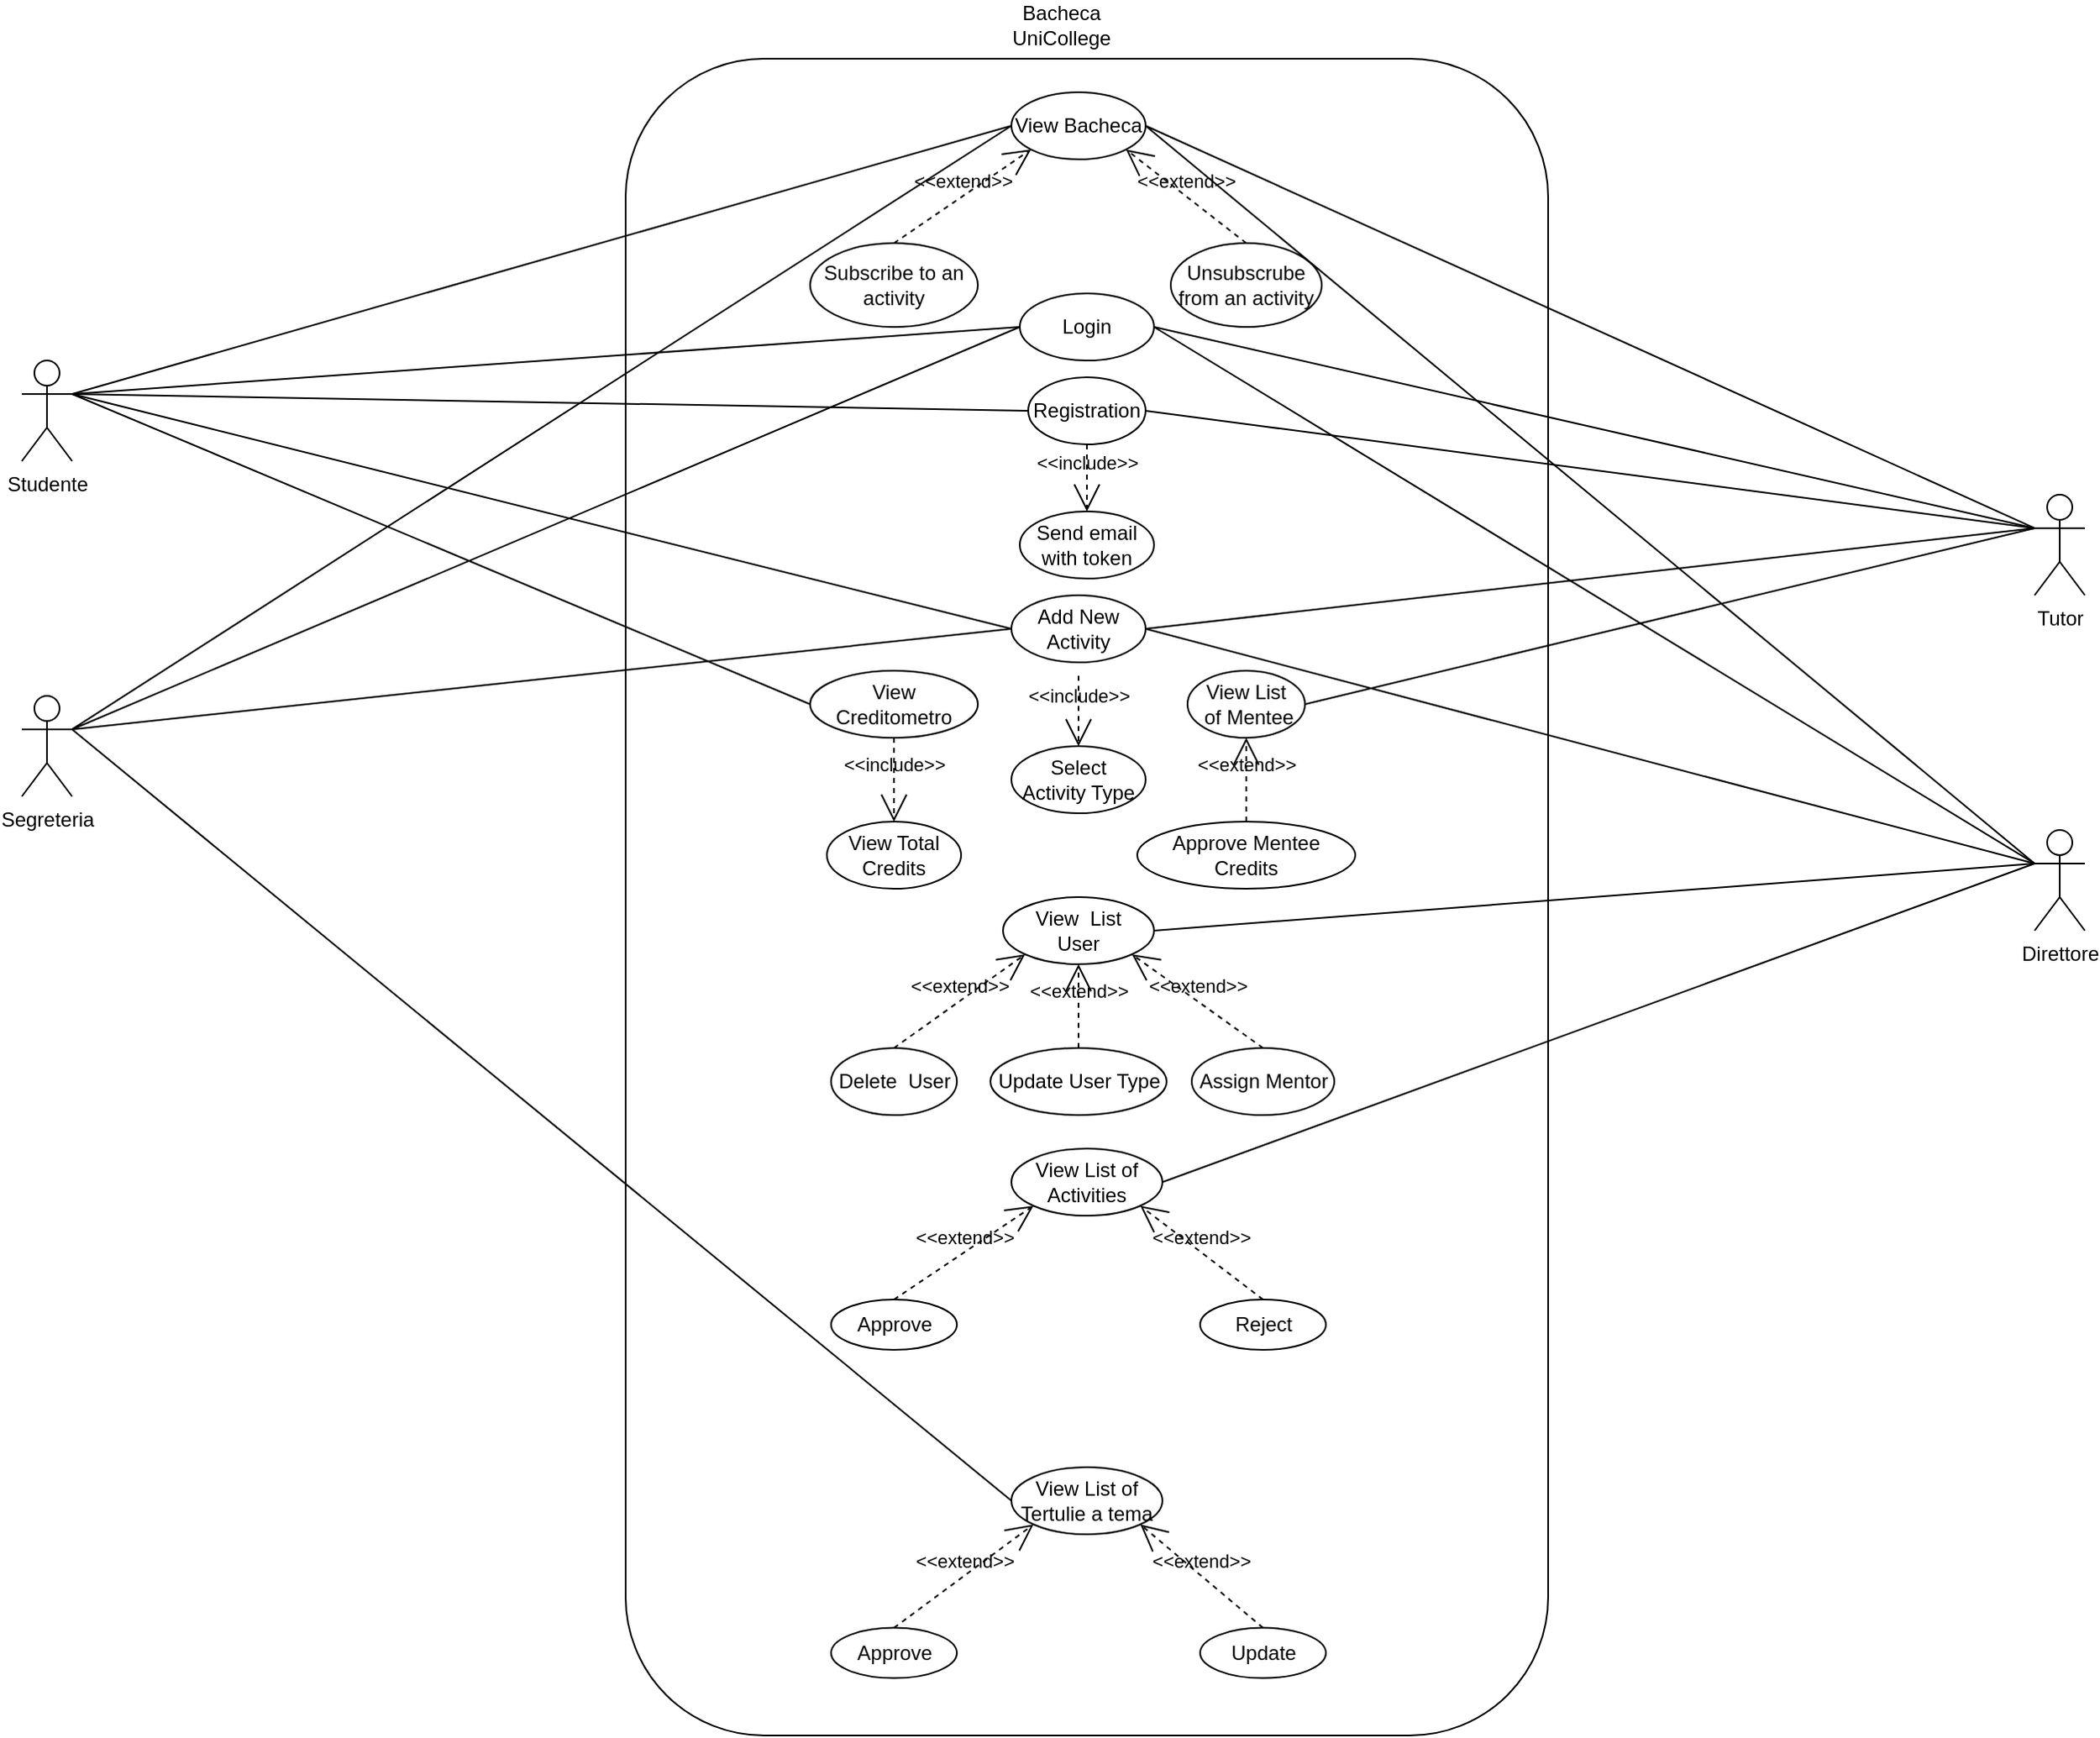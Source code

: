 <mxfile version="15.3.5" type="device"><diagram id="BMMEugfBzBJH4eRr0vWk" name="Page-1"><mxGraphModel dx="2036" dy="578" grid="1" gridSize="10" guides="1" tooltips="1" connect="1" arrows="1" fold="1" page="1" pageScale="1" pageWidth="850" pageHeight="1100" math="0" shadow="0"><root><mxCell id="0"/><mxCell id="1" parent="0"/><mxCell id="pIANxsHB5krINgMRiZ-C-1" value="Studente" style="shape=umlActor;verticalLabelPosition=bottom;verticalAlign=top;html=1;outlineConnect=0;hachureGap=4;pointerEvents=0;" vertex="1" parent="1"><mxGeometry x="-240" y="300" width="30" height="60" as="geometry"/></mxCell><mxCell id="pIANxsHB5krINgMRiZ-C-4" value="" style="rounded=1;whiteSpace=wrap;html=1;hachureGap=4;pointerEvents=0;" vertex="1" parent="1"><mxGeometry x="120" y="120" width="550" height="1000" as="geometry"/></mxCell><mxCell id="pIANxsHB5krINgMRiZ-C-5" value="Bacheca UniCollege" style="text;html=1;strokeColor=none;fillColor=none;align=center;verticalAlign=middle;whiteSpace=wrap;rounded=0;hachureGap=4;pointerEvents=0;" vertex="1" parent="1"><mxGeometry x="335" y="90" width="90" height="20" as="geometry"/></mxCell><mxCell id="pIANxsHB5krINgMRiZ-C-6" value="View Bacheca" style="ellipse;whiteSpace=wrap;html=1;hachureGap=4;pointerEvents=0;" vertex="1" parent="1"><mxGeometry x="350" y="140" width="80" height="40" as="geometry"/></mxCell><mxCell id="pIANxsHB5krINgMRiZ-C-7" value="Registration" style="ellipse;whiteSpace=wrap;html=1;hachureGap=4;pointerEvents=0;" vertex="1" parent="1"><mxGeometry x="360" y="310" width="70" height="40" as="geometry"/></mxCell><mxCell id="pIANxsHB5krINgMRiZ-C-8" value="Login" style="ellipse;whiteSpace=wrap;html=1;hachureGap=4;pointerEvents=0;" vertex="1" parent="1"><mxGeometry x="355" y="260" width="80" height="40" as="geometry"/></mxCell><mxCell id="pIANxsHB5krINgMRiZ-C-9" value="Add New Activity" style="ellipse;whiteSpace=wrap;html=1;hachureGap=4;pointerEvents=0;" vertex="1" parent="1"><mxGeometry x="350" y="440" width="80" height="40" as="geometry"/></mxCell><mxCell id="pIANxsHB5krINgMRiZ-C-10" value="View Creditometro" style="ellipse;whiteSpace=wrap;html=1;hachureGap=4;pointerEvents=0;" vertex="1" parent="1"><mxGeometry x="230" y="485" width="100" height="40" as="geometry"/></mxCell><mxCell id="pIANxsHB5krINgMRiZ-C-11" value="Tutor" style="shape=umlActor;verticalLabelPosition=bottom;verticalAlign=top;html=1;outlineConnect=0;hachureGap=4;pointerEvents=0;" vertex="1" parent="1"><mxGeometry x="960" y="380" width="30" height="60" as="geometry"/></mxCell><mxCell id="pIANxsHB5krINgMRiZ-C-14" value="" style="endArrow=none;html=1;startSize=14;endSize=14;sourcePerimeterSpacing=8;targetPerimeterSpacing=8;exitX=1;exitY=0.333;exitDx=0;exitDy=0;exitPerimeter=0;entryX=0;entryY=0.5;entryDx=0;entryDy=0;" edge="1" parent="1" source="pIANxsHB5krINgMRiZ-C-1" target="pIANxsHB5krINgMRiZ-C-6"><mxGeometry width="50" height="50" relative="1" as="geometry"><mxPoint x="400" y="270" as="sourcePoint"/><mxPoint x="450" y="220" as="targetPoint"/></mxGeometry></mxCell><mxCell id="pIANxsHB5krINgMRiZ-C-15" value="" style="endArrow=none;html=1;startSize=14;endSize=14;sourcePerimeterSpacing=8;targetPerimeterSpacing=8;entryX=0;entryY=0.333;entryDx=0;entryDy=0;entryPerimeter=0;exitX=1;exitY=0.5;exitDx=0;exitDy=0;" edge="1" parent="1" source="pIANxsHB5krINgMRiZ-C-6" target="pIANxsHB5krINgMRiZ-C-11"><mxGeometry width="50" height="50" relative="1" as="geometry"><mxPoint x="400" y="270" as="sourcePoint"/><mxPoint x="450" y="220" as="targetPoint"/></mxGeometry></mxCell><mxCell id="pIANxsHB5krINgMRiZ-C-16" value="" style="endArrow=none;html=1;startSize=14;endSize=14;sourcePerimeterSpacing=8;targetPerimeterSpacing=8;entryX=0;entryY=0.5;entryDx=0;entryDy=0;exitX=1;exitY=0.333;exitDx=0;exitDy=0;exitPerimeter=0;" edge="1" parent="1" source="pIANxsHB5krINgMRiZ-C-1" target="pIANxsHB5krINgMRiZ-C-9"><mxGeometry width="50" height="50" relative="1" as="geometry"><mxPoint x="160" y="180" as="sourcePoint"/><mxPoint x="350" y="160" as="targetPoint"/></mxGeometry></mxCell><mxCell id="pIANxsHB5krINgMRiZ-C-17" value="" style="endArrow=none;html=1;startSize=14;endSize=14;sourcePerimeterSpacing=8;targetPerimeterSpacing=8;entryX=0;entryY=0.5;entryDx=0;entryDy=0;exitX=1;exitY=0.333;exitDx=0;exitDy=0;exitPerimeter=0;" edge="1" parent="1" source="pIANxsHB5krINgMRiZ-C-1" target="pIANxsHB5krINgMRiZ-C-10"><mxGeometry width="50" height="50" relative="1" as="geometry"><mxPoint x="160" y="180" as="sourcePoint"/><mxPoint x="360" y="170" as="targetPoint"/></mxGeometry></mxCell><mxCell id="pIANxsHB5krINgMRiZ-C-18" value="" style="endArrow=none;html=1;startSize=14;endSize=14;sourcePerimeterSpacing=8;targetPerimeterSpacing=8;entryX=0;entryY=0.5;entryDx=0;entryDy=0;exitX=1;exitY=0.333;exitDx=0;exitDy=0;exitPerimeter=0;" edge="1" parent="1" source="pIANxsHB5krINgMRiZ-C-1" target="pIANxsHB5krINgMRiZ-C-8"><mxGeometry width="50" height="50" relative="1" as="geometry"><mxPoint x="160" y="180" as="sourcePoint"/><mxPoint x="265" y="210" as="targetPoint"/></mxGeometry></mxCell><mxCell id="pIANxsHB5krINgMRiZ-C-19" value="" style="endArrow=none;html=1;startSize=14;endSize=14;sourcePerimeterSpacing=8;targetPerimeterSpacing=8;entryX=0;entryY=0.333;entryDx=0;entryDy=0;entryPerimeter=0;exitX=1;exitY=0.5;exitDx=0;exitDy=0;" edge="1" parent="1" source="pIANxsHB5krINgMRiZ-C-8" target="pIANxsHB5krINgMRiZ-C-11"><mxGeometry width="50" height="50" relative="1" as="geometry"><mxPoint x="180" y="200" as="sourcePoint"/><mxPoint x="275" y="220" as="targetPoint"/></mxGeometry></mxCell><mxCell id="pIANxsHB5krINgMRiZ-C-20" value="" style="endArrow=none;html=1;startSize=14;endSize=14;sourcePerimeterSpacing=8;targetPerimeterSpacing=8;entryX=0;entryY=0.333;entryDx=0;entryDy=0;entryPerimeter=0;exitX=1;exitY=0.5;exitDx=0;exitDy=0;" edge="1" parent="1" source="pIANxsHB5krINgMRiZ-C-7" target="pIANxsHB5krINgMRiZ-C-11"><mxGeometry width="50" height="50" relative="1" as="geometry"><mxPoint x="190" y="210" as="sourcePoint"/><mxPoint x="285" y="230" as="targetPoint"/></mxGeometry></mxCell><mxCell id="pIANxsHB5krINgMRiZ-C-21" value="" style="endArrow=none;html=1;startSize=14;endSize=14;sourcePerimeterSpacing=8;targetPerimeterSpacing=8;entryX=0;entryY=0.5;entryDx=0;entryDy=0;exitX=1;exitY=0.333;exitDx=0;exitDy=0;exitPerimeter=0;" edge="1" parent="1" source="pIANxsHB5krINgMRiZ-C-1" target="pIANxsHB5krINgMRiZ-C-7"><mxGeometry width="50" height="50" relative="1" as="geometry"><mxPoint x="160" y="180" as="sourcePoint"/><mxPoint x="295" y="240" as="targetPoint"/></mxGeometry></mxCell><mxCell id="pIANxsHB5krINgMRiZ-C-22" value="" style="endArrow=none;html=1;startSize=14;endSize=14;sourcePerimeterSpacing=8;targetPerimeterSpacing=8;entryX=0;entryY=0.333;entryDx=0;entryDy=0;entryPerimeter=0;exitX=1;exitY=0.5;exitDx=0;exitDy=0;" edge="1" parent="1" source="pIANxsHB5krINgMRiZ-C-9" target="pIANxsHB5krINgMRiZ-C-11"><mxGeometry width="50" height="50" relative="1" as="geometry"><mxPoint x="210" y="230" as="sourcePoint"/><mxPoint x="305" y="250" as="targetPoint"/></mxGeometry></mxCell><mxCell id="pIANxsHB5krINgMRiZ-C-23" value="View List &lt;br&gt;&amp;nbsp;of Mentee" style="ellipse;whiteSpace=wrap;html=1;hachureGap=4;pointerEvents=0;" vertex="1" parent="1"><mxGeometry x="455" y="485" width="70" height="40" as="geometry"/></mxCell><mxCell id="pIANxsHB5krINgMRiZ-C-25" value="" style="endArrow=none;html=1;startSize=14;endSize=14;sourcePerimeterSpacing=8;targetPerimeterSpacing=8;entryX=0;entryY=0.333;entryDx=0;entryDy=0;entryPerimeter=0;exitX=1;exitY=0.5;exitDx=0;exitDy=0;" edge="1" parent="1" source="pIANxsHB5krINgMRiZ-C-23" target="pIANxsHB5krINgMRiZ-C-11"><mxGeometry width="50" height="50" relative="1" as="geometry"><mxPoint x="220" y="240" as="sourcePoint"/><mxPoint x="315" y="260" as="targetPoint"/></mxGeometry></mxCell><mxCell id="pIANxsHB5krINgMRiZ-C-27" value="View Total&lt;br&gt;Credits" style="ellipse;whiteSpace=wrap;html=1;hachureGap=4;pointerEvents=0;" vertex="1" parent="1"><mxGeometry x="240" y="575" width="80" height="40" as="geometry"/></mxCell><mxCell id="pIANxsHB5krINgMRiZ-C-28" value="Approve Mentee&lt;br&gt;Credits" style="ellipse;whiteSpace=wrap;html=1;hachureGap=4;pointerEvents=0;" vertex="1" parent="1"><mxGeometry x="425" y="575" width="130" height="40" as="geometry"/></mxCell><mxCell id="pIANxsHB5krINgMRiZ-C-29" value="&amp;lt;&amp;lt;extend&amp;gt;&amp;gt;" style="html=1;verticalAlign=bottom;labelBackgroundColor=none;endArrow=open;endFill=0;dashed=1;startSize=14;endSize=14;sourcePerimeterSpacing=8;targetPerimeterSpacing=8;exitX=0.5;exitY=0;exitDx=0;exitDy=0;entryX=0.5;entryY=1;entryDx=0;entryDy=0;" edge="1" parent="1" source="pIANxsHB5krINgMRiZ-C-28" target="pIANxsHB5krINgMRiZ-C-23"><mxGeometry width="160" relative="1" as="geometry"><mxPoint x="340" y="370" as="sourcePoint"/><mxPoint x="690" y="450" as="targetPoint"/></mxGeometry></mxCell><mxCell id="pIANxsHB5krINgMRiZ-C-30" value="&amp;lt;&amp;lt;include&amp;gt;&amp;gt;" style="html=1;verticalAlign=bottom;labelBackgroundColor=none;endArrow=open;endFill=0;dashed=1;startSize=14;endSize=14;sourcePerimeterSpacing=8;targetPerimeterSpacing=8;exitX=0.5;exitY=1;exitDx=0;exitDy=0;entryX=0.5;entryY=0;entryDx=0;entryDy=0;" edge="1" parent="1" source="pIANxsHB5krINgMRiZ-C-10" target="pIANxsHB5krINgMRiZ-C-27"><mxGeometry width="160" relative="1" as="geometry"><mxPoint x="340" y="320" as="sourcePoint"/><mxPoint x="280" y="400" as="targetPoint"/></mxGeometry></mxCell><mxCell id="pIANxsHB5krINgMRiZ-C-33" value="Subscribe to an activity" style="ellipse;whiteSpace=wrap;html=1;hachureGap=4;pointerEvents=0;" vertex="1" parent="1"><mxGeometry x="230" y="230" width="100" height="50" as="geometry"/></mxCell><mxCell id="pIANxsHB5krINgMRiZ-C-34" value="Unsubscrube from an activity" style="ellipse;whiteSpace=wrap;html=1;hachureGap=4;pointerEvents=0;" vertex="1" parent="1"><mxGeometry x="445" y="230" width="90" height="50" as="geometry"/></mxCell><mxCell id="pIANxsHB5krINgMRiZ-C-36" value="&amp;lt;&amp;lt;extend&amp;gt;&amp;gt;" style="html=1;verticalAlign=bottom;labelBackgroundColor=none;endArrow=open;endFill=0;dashed=1;startSize=14;endSize=14;sourcePerimeterSpacing=8;targetPerimeterSpacing=8;entryX=0;entryY=1;entryDx=0;entryDy=0;exitX=0.5;exitY=0;exitDx=0;exitDy=0;" edge="1" parent="1" source="pIANxsHB5krINgMRiZ-C-33" target="pIANxsHB5krINgMRiZ-C-6"><mxGeometry width="160" relative="1" as="geometry"><mxPoint x="340" y="430" as="sourcePoint"/><mxPoint x="500" y="430" as="targetPoint"/></mxGeometry></mxCell><mxCell id="pIANxsHB5krINgMRiZ-C-37" value="&amp;lt;&amp;lt;extend&amp;gt;&amp;gt;" style="html=1;verticalAlign=bottom;labelBackgroundColor=none;endArrow=open;endFill=0;dashed=1;startSize=14;endSize=14;sourcePerimeterSpacing=8;targetPerimeterSpacing=8;entryX=1;entryY=1;entryDx=0;entryDy=0;exitX=0.5;exitY=0;exitDx=0;exitDy=0;" edge="1" parent="1" source="pIANxsHB5krINgMRiZ-C-34" target="pIANxsHB5krINgMRiZ-C-6"><mxGeometry width="160" relative="1" as="geometry"><mxPoint x="310" y="290" as="sourcePoint"/><mxPoint x="356.716" y="244.142" as="targetPoint"/></mxGeometry></mxCell><mxCell id="pIANxsHB5krINgMRiZ-C-38" value="&amp;lt;&amp;lt;include&amp;gt;&amp;gt;" style="html=1;verticalAlign=bottom;labelBackgroundColor=none;endArrow=open;endFill=0;dashed=1;startSize=14;endSize=14;sourcePerimeterSpacing=8;targetPerimeterSpacing=8;entryX=0.5;entryY=0;entryDx=0;entryDy=0;" edge="1" parent="1" source="pIANxsHB5krINgMRiZ-C-9" target="pIANxsHB5krINgMRiZ-C-39"><mxGeometry width="160" relative="1" as="geometry"><mxPoint x="340" y="480" as="sourcePoint"/><mxPoint x="500" y="480" as="targetPoint"/></mxGeometry></mxCell><mxCell id="pIANxsHB5krINgMRiZ-C-39" value="Select&lt;br&gt;Activity Type" style="ellipse;whiteSpace=wrap;html=1;hachureGap=4;pointerEvents=0;" vertex="1" parent="1"><mxGeometry x="350" y="530" width="80" height="40" as="geometry"/></mxCell><mxCell id="pIANxsHB5krINgMRiZ-C-42" value="Direttore" style="shape=umlActor;verticalLabelPosition=bottom;verticalAlign=top;html=1;outlineConnect=0;hachureGap=4;pointerEvents=0;" vertex="1" parent="1"><mxGeometry x="960" y="580" width="30" height="60" as="geometry"/></mxCell><mxCell id="pIANxsHB5krINgMRiZ-C-45" value="" style="endArrow=none;html=1;startSize=14;endSize=14;sourcePerimeterSpacing=8;targetPerimeterSpacing=8;entryX=0;entryY=0.333;entryDx=0;entryDy=0;entryPerimeter=0;exitX=1;exitY=0.5;exitDx=0;exitDy=0;" edge="1" parent="1" source="pIANxsHB5krINgMRiZ-C-6" target="pIANxsHB5krINgMRiZ-C-42"><mxGeometry width="50" height="50" relative="1" as="geometry"><mxPoint x="425" y="230" as="sourcePoint"/><mxPoint x="820" y="370" as="targetPoint"/></mxGeometry></mxCell><mxCell id="pIANxsHB5krINgMRiZ-C-46" value="" style="endArrow=none;html=1;startSize=14;endSize=14;sourcePerimeterSpacing=8;targetPerimeterSpacing=8;entryX=0;entryY=0.333;entryDx=0;entryDy=0;entryPerimeter=0;exitX=1;exitY=0.5;exitDx=0;exitDy=0;" edge="1" parent="1" source="pIANxsHB5krINgMRiZ-C-8" target="pIANxsHB5krINgMRiZ-C-42"><mxGeometry width="50" height="50" relative="1" as="geometry"><mxPoint x="435" y="240" as="sourcePoint"/><mxPoint x="830" y="380" as="targetPoint"/></mxGeometry></mxCell><mxCell id="pIANxsHB5krINgMRiZ-C-48" value="" style="endArrow=none;html=1;startSize=14;endSize=14;sourcePerimeterSpacing=8;targetPerimeterSpacing=8;exitX=1;exitY=0.5;exitDx=0;exitDy=0;entryX=0;entryY=0.333;entryDx=0;entryDy=0;entryPerimeter=0;" edge="1" parent="1" source="pIANxsHB5krINgMRiZ-C-9" target="pIANxsHB5krINgMRiZ-C-42"><mxGeometry width="50" height="50" relative="1" as="geometry"><mxPoint x="455" y="260" as="sourcePoint"/><mxPoint x="810" y="450" as="targetPoint"/></mxGeometry></mxCell><mxCell id="pIANxsHB5krINgMRiZ-C-49" value="View&amp;nbsp; List &lt;br&gt;User" style="ellipse;whiteSpace=wrap;html=1;hachureGap=4;pointerEvents=0;" vertex="1" parent="1"><mxGeometry x="345" y="620" width="90" height="40" as="geometry"/></mxCell><mxCell id="pIANxsHB5krINgMRiZ-C-50" value="Delete&amp;nbsp; User" style="ellipse;whiteSpace=wrap;html=1;hachureGap=4;pointerEvents=0;" vertex="1" parent="1"><mxGeometry x="242.5" y="710" width="75" height="40" as="geometry"/></mxCell><mxCell id="pIANxsHB5krINgMRiZ-C-51" value="&amp;lt;&amp;lt;extend&amp;gt;&amp;gt;" style="html=1;verticalAlign=bottom;labelBackgroundColor=none;endArrow=open;endFill=0;dashed=1;startSize=14;endSize=14;sourcePerimeterSpacing=8;targetPerimeterSpacing=8;exitX=0.5;exitY=0;exitDx=0;exitDy=0;entryX=0;entryY=1;entryDx=0;entryDy=0;" edge="1" parent="1" source="pIANxsHB5krINgMRiZ-C-50" target="pIANxsHB5krINgMRiZ-C-49"><mxGeometry width="160" relative="1" as="geometry"><mxPoint x="165" y="505" as="sourcePoint"/><mxPoint x="315" y="660" as="targetPoint"/></mxGeometry></mxCell><mxCell id="pIANxsHB5krINgMRiZ-C-52" value="Assign Mentor" style="ellipse;whiteSpace=wrap;html=1;hachureGap=4;pointerEvents=0;" vertex="1" parent="1"><mxGeometry x="457.5" y="710" width="85" height="40" as="geometry"/></mxCell><mxCell id="pIANxsHB5krINgMRiZ-C-53" value="&amp;lt;&amp;lt;extend&amp;gt;&amp;gt;" style="html=1;verticalAlign=bottom;labelBackgroundColor=none;endArrow=open;endFill=0;dashed=1;startSize=14;endSize=14;sourcePerimeterSpacing=8;targetPerimeterSpacing=8;exitX=0.5;exitY=0;exitDx=0;exitDy=0;entryX=1;entryY=1;entryDx=0;entryDy=0;" edge="1" parent="1" source="pIANxsHB5krINgMRiZ-C-52" target="pIANxsHB5krINgMRiZ-C-49"><mxGeometry width="160" relative="1" as="geometry"><mxPoint x="330" y="505" as="sourcePoint"/><mxPoint x="480" y="660" as="targetPoint"/></mxGeometry></mxCell><mxCell id="pIANxsHB5krINgMRiZ-C-54" value="" style="endArrow=none;html=1;startSize=14;endSize=14;sourcePerimeterSpacing=8;targetPerimeterSpacing=8;exitX=1;exitY=0.5;exitDx=0;exitDy=0;entryX=0;entryY=0.333;entryDx=0;entryDy=0;entryPerimeter=0;" edge="1" parent="1" source="pIANxsHB5krINgMRiZ-C-49" target="pIANxsHB5krINgMRiZ-C-42"><mxGeometry width="50" height="50" relative="1" as="geometry"><mxPoint x="440" y="470" as="sourcePoint"/><mxPoint x="820" y="480" as="targetPoint"/></mxGeometry></mxCell><mxCell id="pIANxsHB5krINgMRiZ-C-55" value="View List of Activities" style="ellipse;whiteSpace=wrap;html=1;hachureGap=4;pointerEvents=0;" vertex="1" parent="1"><mxGeometry x="350" y="770" width="90" height="40" as="geometry"/></mxCell><mxCell id="pIANxsHB5krINgMRiZ-C-56" value="Approve" style="ellipse;whiteSpace=wrap;html=1;hachureGap=4;pointerEvents=0;" vertex="1" parent="1"><mxGeometry x="242.5" y="860" width="75" height="30" as="geometry"/></mxCell><mxCell id="pIANxsHB5krINgMRiZ-C-57" value="&amp;lt;&amp;lt;extend&amp;gt;&amp;gt;" style="html=1;verticalAlign=bottom;labelBackgroundColor=none;endArrow=open;endFill=0;dashed=1;startSize=14;endSize=14;sourcePerimeterSpacing=8;targetPerimeterSpacing=8;exitX=0.5;exitY=0;exitDx=0;exitDy=0;entryX=0;entryY=1;entryDx=0;entryDy=0;" edge="1" parent="1" source="pIANxsHB5krINgMRiZ-C-56" target="pIANxsHB5krINgMRiZ-C-55"><mxGeometry width="160" relative="1" as="geometry"><mxPoint x="170" y="650.86" as="sourcePoint"/><mxPoint x="363.18" y="800.002" as="targetPoint"/></mxGeometry></mxCell><mxCell id="pIANxsHB5krINgMRiZ-C-58" value="Reject" style="ellipse;whiteSpace=wrap;html=1;hachureGap=4;pointerEvents=0;" vertex="1" parent="1"><mxGeometry x="462.5" y="860" width="75" height="30" as="geometry"/></mxCell><mxCell id="pIANxsHB5krINgMRiZ-C-59" value="&amp;lt;&amp;lt;extend&amp;gt;&amp;gt;" style="html=1;verticalAlign=bottom;labelBackgroundColor=none;endArrow=open;endFill=0;dashed=1;startSize=14;endSize=14;sourcePerimeterSpacing=8;targetPerimeterSpacing=8;exitX=0.5;exitY=0;exitDx=0;exitDy=0;entryX=1;entryY=1;entryDx=0;entryDy=0;" edge="1" parent="1" source="pIANxsHB5krINgMRiZ-C-58" target="pIANxsHB5krINgMRiZ-C-55"><mxGeometry width="160" relative="1" as="geometry"><mxPoint x="335" y="650.86" as="sourcePoint"/><mxPoint x="426.82" y="800.002" as="targetPoint"/></mxGeometry></mxCell><mxCell id="pIANxsHB5krINgMRiZ-C-60" value="" style="endArrow=none;html=1;startSize=14;endSize=14;sourcePerimeterSpacing=8;targetPerimeterSpacing=8;exitX=1;exitY=0.5;exitDx=0;exitDy=0;entryX=0;entryY=0.333;entryDx=0;entryDy=0;entryPerimeter=0;" edge="1" parent="1" source="pIANxsHB5krINgMRiZ-C-55" target="pIANxsHB5krINgMRiZ-C-42"><mxGeometry width="50" height="50" relative="1" as="geometry"><mxPoint x="445" y="650" as="sourcePoint"/><mxPoint x="960" y="570" as="targetPoint"/></mxGeometry></mxCell><mxCell id="pIANxsHB5krINgMRiZ-C-63" value="Segreteria" style="shape=umlActor;verticalLabelPosition=bottom;verticalAlign=top;html=1;outlineConnect=0;hachureGap=4;pointerEvents=0;" vertex="1" parent="1"><mxGeometry x="-240" y="500" width="30" height="60" as="geometry"/></mxCell><mxCell id="pIANxsHB5krINgMRiZ-C-64" value="" style="endArrow=none;html=1;startSize=14;endSize=14;sourcePerimeterSpacing=8;targetPerimeterSpacing=8;exitX=1;exitY=0.333;exitDx=0;exitDy=0;exitPerimeter=0;entryX=0;entryY=0.5;entryDx=0;entryDy=0;" edge="1" parent="1" source="pIANxsHB5krINgMRiZ-C-63" target="pIANxsHB5krINgMRiZ-C-6"><mxGeometry width="50" height="50" relative="1" as="geometry"><mxPoint x="400" y="380" as="sourcePoint"/><mxPoint x="355" y="330" as="targetPoint"/></mxGeometry></mxCell><mxCell id="pIANxsHB5krINgMRiZ-C-65" value="" style="endArrow=none;html=1;startSize=14;endSize=14;sourcePerimeterSpacing=8;targetPerimeterSpacing=8;entryX=0;entryY=0.5;entryDx=0;entryDy=0;exitX=1;exitY=0.333;exitDx=0;exitDy=0;exitPerimeter=0;" edge="1" parent="1" source="pIANxsHB5krINgMRiZ-C-63" target="pIANxsHB5krINgMRiZ-C-69"><mxGeometry width="50" height="50" relative="1" as="geometry"><mxPoint x="160" y="290" as="sourcePoint"/><mxPoint x="350" y="570" as="targetPoint"/></mxGeometry></mxCell><mxCell id="pIANxsHB5krINgMRiZ-C-67" value="" style="endArrow=none;html=1;startSize=14;endSize=14;sourcePerimeterSpacing=8;targetPerimeterSpacing=8;entryX=0;entryY=0.5;entryDx=0;entryDy=0;exitX=1;exitY=0.333;exitDx=0;exitDy=0;exitPerimeter=0;" edge="1" parent="1" source="pIANxsHB5krINgMRiZ-C-63" target="pIANxsHB5krINgMRiZ-C-8"><mxGeometry width="50" height="50" relative="1" as="geometry"><mxPoint x="160" y="290" as="sourcePoint"/><mxPoint x="350" y="460" as="targetPoint"/></mxGeometry></mxCell><mxCell id="pIANxsHB5krINgMRiZ-C-68" value="" style="endArrow=none;html=1;startSize=14;endSize=14;sourcePerimeterSpacing=8;targetPerimeterSpacing=8;entryX=0;entryY=0.5;entryDx=0;entryDy=0;exitX=1;exitY=0.333;exitDx=0;exitDy=0;exitPerimeter=0;" edge="1" parent="1" source="pIANxsHB5krINgMRiZ-C-63" target="pIANxsHB5krINgMRiZ-C-9"><mxGeometry width="50" height="50" relative="1" as="geometry"><mxPoint x="160" y="290" as="sourcePoint"/><mxPoint x="355" y="520" as="targetPoint"/></mxGeometry></mxCell><mxCell id="pIANxsHB5krINgMRiZ-C-69" value="View List of Tertulie a tema" style="ellipse;whiteSpace=wrap;html=1;hachureGap=4;pointerEvents=0;" vertex="1" parent="1"><mxGeometry x="350" y="960" width="90" height="40" as="geometry"/></mxCell><mxCell id="pIANxsHB5krINgMRiZ-C-70" value="Approve" style="ellipse;whiteSpace=wrap;html=1;hachureGap=4;pointerEvents=0;" vertex="1" parent="1"><mxGeometry x="242.5" y="1055.81" width="75" height="30" as="geometry"/></mxCell><mxCell id="pIANxsHB5krINgMRiZ-C-71" value="&amp;lt;&amp;lt;extend&amp;gt;&amp;gt;" style="html=1;verticalAlign=bottom;labelBackgroundColor=none;endArrow=open;endFill=0;dashed=1;startSize=14;endSize=14;sourcePerimeterSpacing=8;targetPerimeterSpacing=8;exitX=0.5;exitY=0;exitDx=0;exitDy=0;entryX=0;entryY=1;entryDx=0;entryDy=0;" edge="1" parent="1" source="pIANxsHB5krINgMRiZ-C-70" target="pIANxsHB5krINgMRiZ-C-69"><mxGeometry width="160" relative="1" as="geometry"><mxPoint x="175" y="846.67" as="sourcePoint"/><mxPoint x="368.285" y="999.998" as="targetPoint"/></mxGeometry></mxCell><mxCell id="pIANxsHB5krINgMRiZ-C-72" value="Update" style="ellipse;whiteSpace=wrap;html=1;hachureGap=4;pointerEvents=0;" vertex="1" parent="1"><mxGeometry x="462.5" y="1055.81" width="75" height="30" as="geometry"/></mxCell><mxCell id="pIANxsHB5krINgMRiZ-C-73" value="&amp;lt;&amp;lt;extend&amp;gt;&amp;gt;" style="html=1;verticalAlign=bottom;labelBackgroundColor=none;endArrow=open;endFill=0;dashed=1;startSize=14;endSize=14;sourcePerimeterSpacing=8;targetPerimeterSpacing=8;exitX=0.5;exitY=0;exitDx=0;exitDy=0;entryX=1;entryY=1;entryDx=0;entryDy=0;" edge="1" parent="1" source="pIANxsHB5krINgMRiZ-C-72" target="pIANxsHB5krINgMRiZ-C-69"><mxGeometry width="160" relative="1" as="geometry"><mxPoint x="340" y="846.67" as="sourcePoint"/><mxPoint x="431.715" y="999.998" as="targetPoint"/></mxGeometry></mxCell><mxCell id="pIANxsHB5krINgMRiZ-C-75" value="&amp;lt;&amp;lt;include&amp;gt;&amp;gt;" style="html=1;verticalAlign=bottom;labelBackgroundColor=none;endArrow=open;endFill=0;dashed=1;startSize=14;endSize=14;sourcePerimeterSpacing=8;targetPerimeterSpacing=8;entryX=0.5;entryY=0;entryDx=0;entryDy=0;exitX=0.5;exitY=1;exitDx=0;exitDy=0;" edge="1" parent="1" target="pIANxsHB5krINgMRiZ-C-76" source="pIANxsHB5krINgMRiZ-C-7"><mxGeometry width="160" relative="1" as="geometry"><mxPoint x="395" y="380" as="sourcePoint"/><mxPoint x="505" y="372" as="targetPoint"/></mxGeometry></mxCell><mxCell id="pIANxsHB5krINgMRiZ-C-76" value="Send email with token" style="ellipse;whiteSpace=wrap;html=1;hachureGap=4;pointerEvents=0;" vertex="1" parent="1"><mxGeometry x="355" y="390" width="80" height="40" as="geometry"/></mxCell><mxCell id="pIANxsHB5krINgMRiZ-C-77" value="Update User Type" style="ellipse;whiteSpace=wrap;html=1;hachureGap=4;pointerEvents=0;" vertex="1" parent="1"><mxGeometry x="337.5" y="710" width="105" height="40" as="geometry"/></mxCell><mxCell id="pIANxsHB5krINgMRiZ-C-78" value="&amp;lt;&amp;lt;extend&amp;gt;&amp;gt;" style="html=1;verticalAlign=bottom;labelBackgroundColor=none;endArrow=open;endFill=0;dashed=1;startSize=14;endSize=14;sourcePerimeterSpacing=8;targetPerimeterSpacing=8;exitX=0.5;exitY=0;exitDx=0;exitDy=0;entryX=0.5;entryY=1;entryDx=0;entryDy=0;" edge="1" parent="1" source="pIANxsHB5krINgMRiZ-C-77" target="pIANxsHB5krINgMRiZ-C-49"><mxGeometry width="160" relative="1" as="geometry"><mxPoint x="285" y="505" as="sourcePoint"/><mxPoint x="478.285" y="654.188" as="targetPoint"/></mxGeometry></mxCell></root></mxGraphModel></diagram></mxfile>